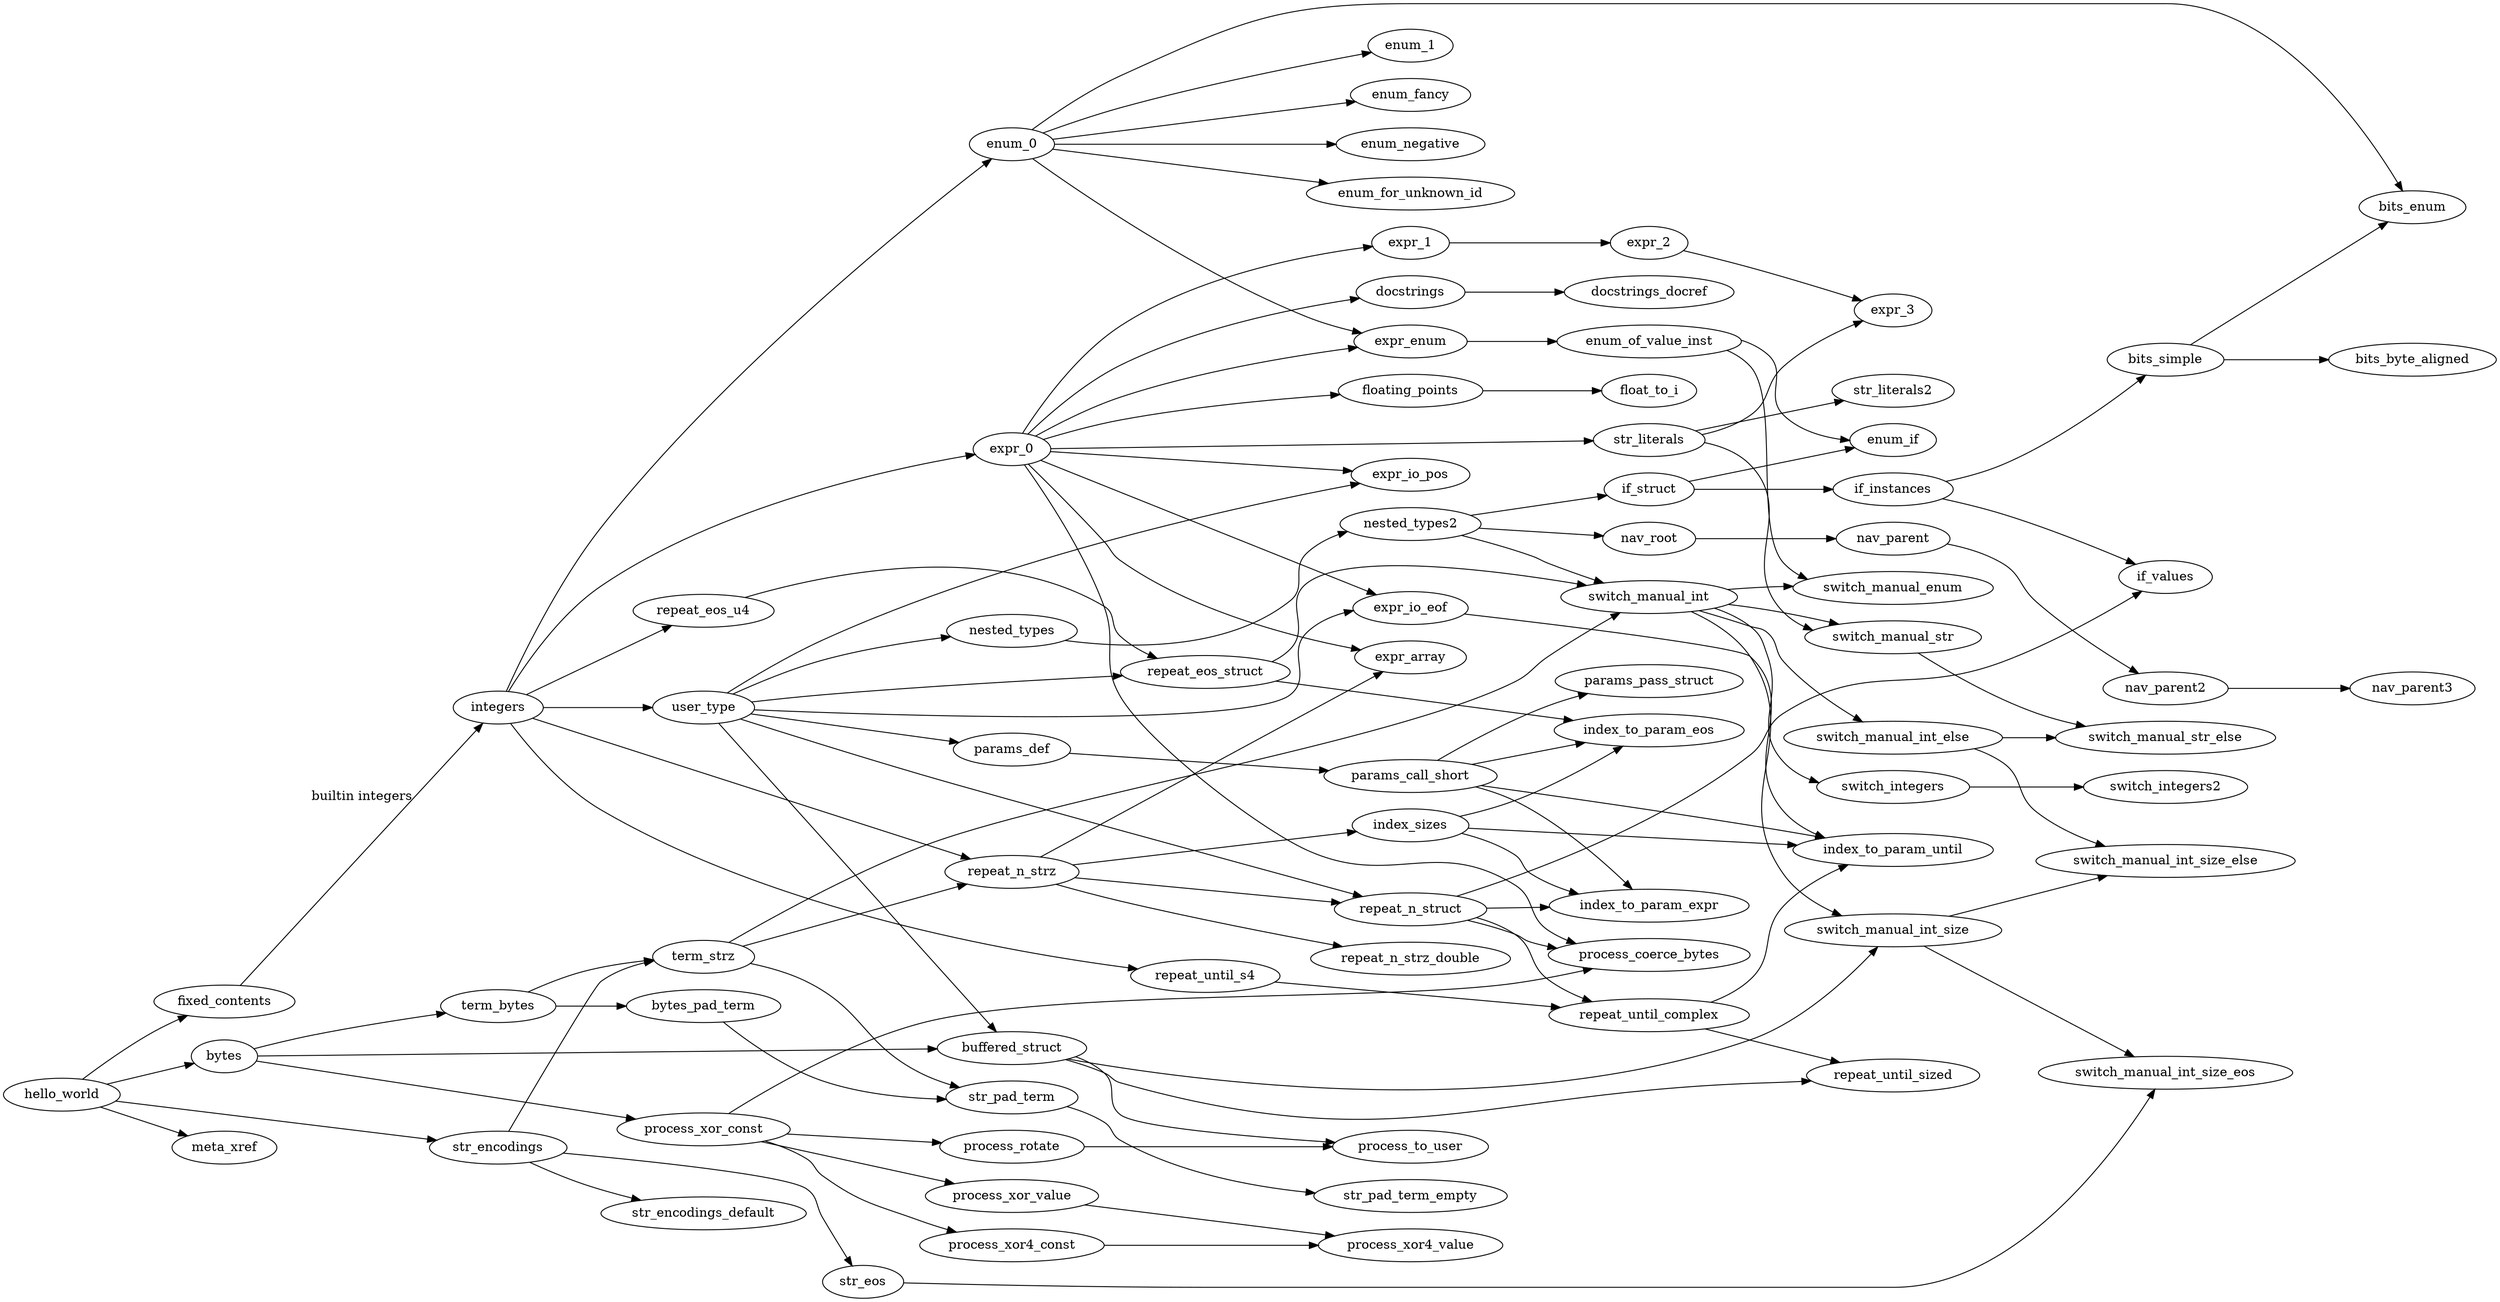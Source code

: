 digraph {
	rankdir=LR;

	hello_world -> fixed_contents;
	fixed_contents -> integers [label="builtin integers"];

	expr_0 -> floating_points -> float_to_i;
	expr_0 -> str_literals -> str_literals2;
        expr_0 -> expr_1 -> expr_2 -> expr_3;
        {expr_0 repeat_n_strz} -> expr_array;
        {user_type expr_0} -> expr_io_eof;
        {user_type expr_0} -> expr_io_pos;
        str_literals -> expr_3;

        expr_0 -> docstrings -> docstrings_docref;

	integers -> enum_0;
	enum_0 -> enum_1; // [label="multi-level enums"];
	enum_0 -> enum_fancy;
	{expr_0 enum_0} -> expr_enum -> enum_of_value_inst;
	enum_0 -> enum_negative;
        enum_0 -> enum_for_unknown_id;
        {enum_of_value_inst if_struct} -> enum_if;

	integers -> expr_0; // [label="instance values, basic arithmetics"];

        if_instances -> bits_simple -> {bits_byte_aligned bits_enum};
        enum_0 -> bits_enum;

	integers -> user_type -> nested_types -> nested_types2;

        {bytes user_type} -> buffered_struct;

	integers -> {repeat_eos_u4 repeat_n_strz repeat_until_s4};
        term_strz -> repeat_n_strz -> repeat_n_strz_double;
	{user_type repeat_eos_u4} -> repeat_eos_struct;
	{user_type repeat_n_strz} -> repeat_n_struct;
        repeat_until_s4 -> repeat_until_complex -> repeat_until_sized;
        repeat_n_struct -> repeat_until_complex;
        buffered_struct -> repeat_until_sized;

        hello_world -> bytes -> term_bytes -> bytes_pad_term -> str_pad_term;
	term_bytes -> term_strz -> str_pad_term -> str_pad_term_empty;

	hello_world -> str_encodings -> str_encodings_default;

	str_encodings -> {term_strz str_eos};

        {nested_types2 term_strz repeat_eos_struct} -> switch_manual_int -> {switch_manual_int_else switch_manual_int_size};
        buffered_struct -> switch_manual_int_size;
        {switch_manual_int_else switch_manual_int_size} -> switch_manual_int_size_else;
        {switch_manual_int str_literals} -> switch_manual_str;
        {switch_manual_str switch_manual_int_else} -> switch_manual_str_else;
        switch_manual_int -> switch_integers -> switch_integers2;
        {switch_manual_int enum_of_value_inst} -> switch_manual_enum;

        hello_world -> meta_xref;

        {str_eos switch_manual_int_size} -> switch_manual_int_size_eos;

        repeat_n_strz -> index_sizes -> {index_to_param_eos index_to_param_expr index_to_param_until};
        user_type -> params_def -> params_call_short -> {index_to_param_eos index_to_param_expr index_to_param_until params_pass_struct};
        repeat_eos_struct -> index_to_param_eos;
        repeat_n_struct -> index_to_param_expr;
        {repeat_until_complex expr_io_eof} -> index_to_param_until;

        nested_types2 -> if_struct -> if_instances -> if_values;
        repeat_n_struct -> if_values;

        bytes -> process_xor_const -> process_xor_value -> process_xor4_value;
        process_xor_const -> {process_xor4_const process_rotate};
        process_xor4_const -> process_xor4_value;
        {buffered_struct process_rotate} -> process_to_user;

        {repeat_n_struct process_xor_const expr_0} -> process_coerce_bytes;

        nested_types2 -> nav_root -> nav_parent -> nav_parent2 -> nav_parent3;
}
